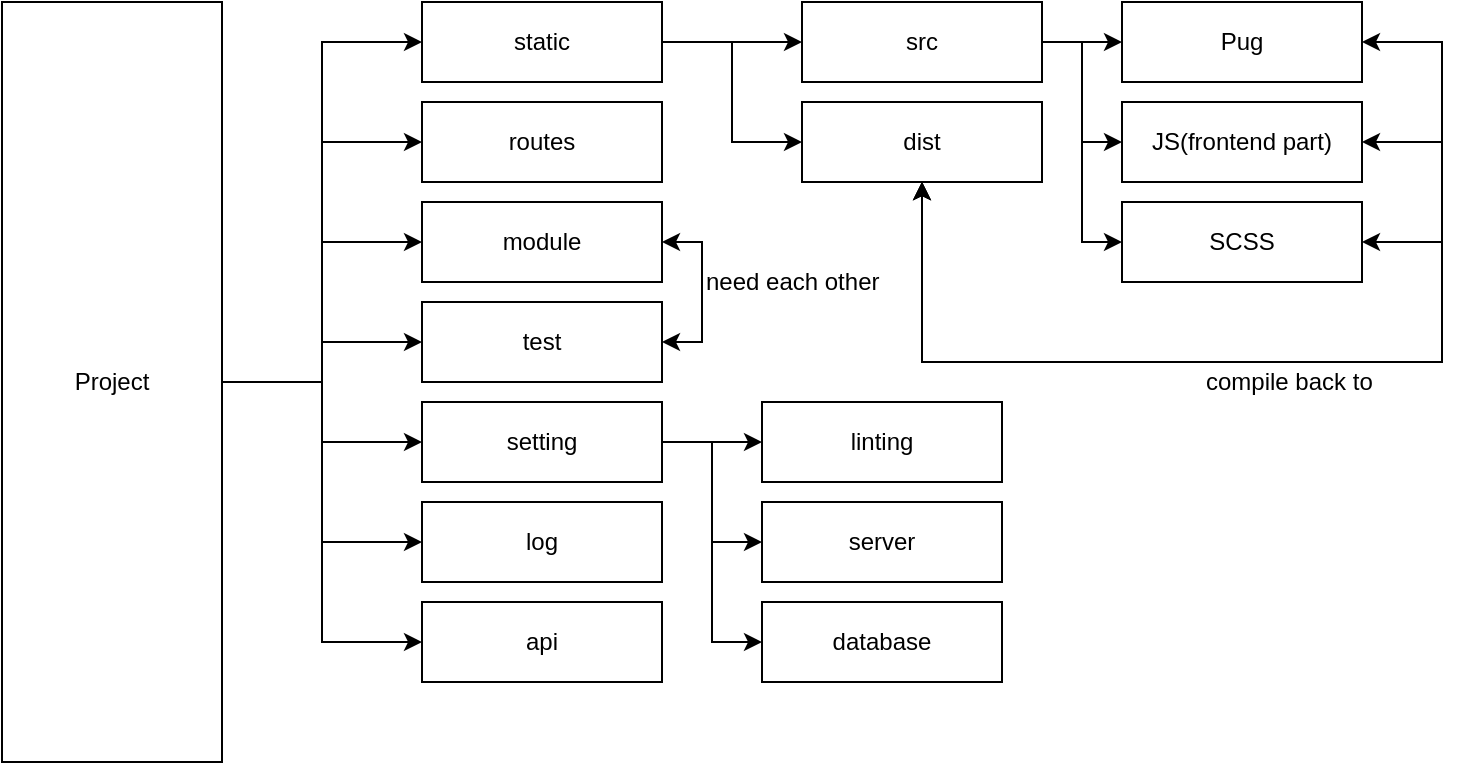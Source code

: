 <mxfile version="10.6.6" type="device"><diagram id="qSlM760wJ2IYiTkE6F2B" name="Page-1"><mxGraphModel dx="1162" dy="594" grid="1" gridSize="10" guides="1" tooltips="1" connect="1" arrows="1" fold="1" page="1" pageScale="1" pageWidth="850" pageHeight="1100" math="0" shadow="0"><root><mxCell id="0"/><mxCell id="1" parent="0"/><mxCell id="FBpfbtGeuZLT0yliINB8-1" value="Project" style="rounded=0;whiteSpace=wrap;html=1;" vertex="1" parent="1"><mxGeometry x="40" y="120" width="110" height="380" as="geometry"/></mxCell><mxCell id="FBpfbtGeuZLT0yliINB8-74" style="edgeStyle=orthogonalEdgeStyle;rounded=0;orthogonalLoop=1;jettySize=auto;html=1;startArrow=classic;startFill=1;endArrow=none;endFill=0;strokeColor=#000000;" edge="1" parent="1" source="FBpfbtGeuZLT0yliINB8-2" target="FBpfbtGeuZLT0yliINB8-1"><mxGeometry relative="1" as="geometry"/></mxCell><mxCell id="FBpfbtGeuZLT0yliINB8-2" value="static" style="rounded=0;whiteSpace=wrap;html=1;" vertex="1" parent="1"><mxGeometry x="250" y="120" width="120" height="40" as="geometry"/></mxCell><mxCell id="FBpfbtGeuZLT0yliINB8-62" style="edgeStyle=orthogonalEdgeStyle;rounded=0;orthogonalLoop=1;jettySize=auto;html=1;entryX=1;entryY=0.5;entryDx=0;entryDy=0;startArrow=classic;startFill=1;endArrow=none;endFill=0;strokeColor=#000000;" edge="1" parent="1" source="FBpfbtGeuZLT0yliINB8-10" target="FBpfbtGeuZLT0yliINB8-2"><mxGeometry relative="1" as="geometry"/></mxCell><mxCell id="FBpfbtGeuZLT0yliINB8-10" value="dist" style="rounded=0;whiteSpace=wrap;html=1;" vertex="1" parent="1"><mxGeometry x="440" y="170" width="120" height="40" as="geometry"/></mxCell><mxCell id="FBpfbtGeuZLT0yliINB8-63" style="edgeStyle=orthogonalEdgeStyle;rounded=0;orthogonalLoop=1;jettySize=auto;html=1;entryX=1;entryY=0.5;entryDx=0;entryDy=0;startArrow=classic;startFill=1;endArrow=none;endFill=0;strokeColor=#000000;" edge="1" parent="1" source="FBpfbtGeuZLT0yliINB8-12" target="FBpfbtGeuZLT0yliINB8-2"><mxGeometry relative="1" as="geometry"/></mxCell><mxCell id="FBpfbtGeuZLT0yliINB8-12" value="src" style="rounded=0;whiteSpace=wrap;html=1;" vertex="1" parent="1"><mxGeometry x="440" y="120" width="120" height="40" as="geometry"/></mxCell><mxCell id="FBpfbtGeuZLT0yliINB8-80" style="edgeStyle=orthogonalEdgeStyle;rounded=0;orthogonalLoop=1;jettySize=auto;html=1;entryX=1;entryY=0.5;entryDx=0;entryDy=0;startArrow=classic;startFill=1;endArrow=none;endFill=0;strokeColor=#000000;" edge="1" parent="1" source="FBpfbtGeuZLT0yliINB8-14" target="FBpfbtGeuZLT0yliINB8-12"><mxGeometry relative="1" as="geometry"/></mxCell><mxCell id="FBpfbtGeuZLT0yliINB8-85" style="edgeStyle=orthogonalEdgeStyle;rounded=0;orthogonalLoop=1;jettySize=auto;html=1;entryX=0.5;entryY=1;entryDx=0;entryDy=0;startArrow=classic;startFill=1;endArrow=classic;endFill=1;strokeColor=#000000;" edge="1" parent="1" source="FBpfbtGeuZLT0yliINB8-14" target="FBpfbtGeuZLT0yliINB8-10"><mxGeometry relative="1" as="geometry"><Array as="points"><mxPoint x="760" y="190"/><mxPoint x="760" y="300"/><mxPoint x="500" y="300"/></Array></mxGeometry></mxCell><mxCell id="FBpfbtGeuZLT0yliINB8-14" value="JS(frontend part)" style="rounded=0;whiteSpace=wrap;html=1;" vertex="1" parent="1"><mxGeometry x="600" y="170" width="120" height="40" as="geometry"/></mxCell><mxCell id="FBpfbtGeuZLT0yliINB8-81" style="edgeStyle=orthogonalEdgeStyle;rounded=0;orthogonalLoop=1;jettySize=auto;html=1;entryX=1;entryY=0.5;entryDx=0;entryDy=0;startArrow=classic;startFill=1;endArrow=none;endFill=0;strokeColor=#000000;" edge="1" parent="1" source="FBpfbtGeuZLT0yliINB8-15" target="FBpfbtGeuZLT0yliINB8-12"><mxGeometry relative="1" as="geometry"/></mxCell><mxCell id="FBpfbtGeuZLT0yliINB8-86" style="edgeStyle=orthogonalEdgeStyle;rounded=0;orthogonalLoop=1;jettySize=auto;html=1;entryX=0.5;entryY=1;entryDx=0;entryDy=0;startArrow=classic;startFill=1;endArrow=classic;endFill=1;strokeColor=#000000;" edge="1" parent="1" source="FBpfbtGeuZLT0yliINB8-15" target="FBpfbtGeuZLT0yliINB8-10"><mxGeometry relative="1" as="geometry"><Array as="points"><mxPoint x="760" y="240"/><mxPoint x="760" y="300"/><mxPoint x="500" y="300"/></Array></mxGeometry></mxCell><mxCell id="FBpfbtGeuZLT0yliINB8-15" value="SCSS" style="rounded=0;whiteSpace=wrap;html=1;" vertex="1" parent="1"><mxGeometry x="600" y="220" width="120" height="40" as="geometry"/></mxCell><mxCell id="FBpfbtGeuZLT0yliINB8-79" style="edgeStyle=orthogonalEdgeStyle;rounded=0;orthogonalLoop=1;jettySize=auto;html=1;entryX=1;entryY=0.5;entryDx=0;entryDy=0;startArrow=classic;startFill=1;endArrow=none;endFill=0;strokeColor=#000000;" edge="1" parent="1" source="FBpfbtGeuZLT0yliINB8-22" target="FBpfbtGeuZLT0yliINB8-12"><mxGeometry relative="1" as="geometry"/></mxCell><mxCell id="FBpfbtGeuZLT0yliINB8-84" style="edgeStyle=orthogonalEdgeStyle;rounded=0;orthogonalLoop=1;jettySize=auto;html=1;entryX=0.5;entryY=1;entryDx=0;entryDy=0;startArrow=classic;startFill=1;endArrow=classic;endFill=1;strokeColor=#000000;" edge="1" parent="1" source="FBpfbtGeuZLT0yliINB8-22" target="FBpfbtGeuZLT0yliINB8-10"><mxGeometry relative="1" as="geometry"><Array as="points"><mxPoint x="760" y="140"/><mxPoint x="760" y="300"/><mxPoint x="500" y="300"/></Array></mxGeometry></mxCell><mxCell id="FBpfbtGeuZLT0yliINB8-22" value="Pug" style="rounded=0;whiteSpace=wrap;html=1;" vertex="1" parent="1"><mxGeometry x="600" y="120" width="120" height="40" as="geometry"/></mxCell><mxCell id="FBpfbtGeuZLT0yliINB8-73" style="edgeStyle=orthogonalEdgeStyle;rounded=0;orthogonalLoop=1;jettySize=auto;html=1;startArrow=classic;startFill=1;endArrow=none;endFill=0;strokeColor=#000000;" edge="1" parent="1" source="FBpfbtGeuZLT0yliINB8-39" target="FBpfbtGeuZLT0yliINB8-1"><mxGeometry relative="1" as="geometry"/></mxCell><mxCell id="FBpfbtGeuZLT0yliINB8-39" value="routes" style="rounded=0;whiteSpace=wrap;html=1;" vertex="1" parent="1"><mxGeometry x="250" y="170" width="120" height="40" as="geometry"/></mxCell><mxCell id="FBpfbtGeuZLT0yliINB8-70" style="edgeStyle=orthogonalEdgeStyle;rounded=0;orthogonalLoop=1;jettySize=auto;html=1;startArrow=classic;startFill=1;endArrow=none;endFill=0;strokeColor=#000000;" edge="1" parent="1" source="FBpfbtGeuZLT0yliINB8-41" target="FBpfbtGeuZLT0yliINB8-1"><mxGeometry relative="1" as="geometry"/></mxCell><mxCell id="FBpfbtGeuZLT0yliINB8-41" value="test" style="rounded=0;whiteSpace=wrap;html=1;" vertex="1" parent="1"><mxGeometry x="250" y="270" width="120" height="40" as="geometry"/></mxCell><mxCell id="FBpfbtGeuZLT0yliINB8-71" style="edgeStyle=orthogonalEdgeStyle;rounded=0;orthogonalLoop=1;jettySize=auto;html=1;startArrow=classic;startFill=1;endArrow=none;endFill=0;strokeColor=#000000;" edge="1" parent="1" source="FBpfbtGeuZLT0yliINB8-42" target="FBpfbtGeuZLT0yliINB8-1"><mxGeometry relative="1" as="geometry"/></mxCell><mxCell id="FBpfbtGeuZLT0yliINB8-42" value="module" style="rounded=0;whiteSpace=wrap;html=1;" vertex="1" parent="1"><mxGeometry x="250" y="220" width="120" height="40" as="geometry"/></mxCell><mxCell id="FBpfbtGeuZLT0yliINB8-69" style="edgeStyle=orthogonalEdgeStyle;rounded=0;orthogonalLoop=1;jettySize=auto;html=1;startArrow=classic;startFill=1;endArrow=none;endFill=0;strokeColor=#000000;" edge="1" parent="1" source="FBpfbtGeuZLT0yliINB8-47" target="FBpfbtGeuZLT0yliINB8-1"><mxGeometry relative="1" as="geometry"/></mxCell><mxCell id="FBpfbtGeuZLT0yliINB8-47" value="setting" style="rounded=0;whiteSpace=wrap;html=1;" vertex="1" parent="1"><mxGeometry x="250" y="320" width="120" height="40" as="geometry"/></mxCell><mxCell id="FBpfbtGeuZLT0yliINB8-59" style="edgeStyle=orthogonalEdgeStyle;rounded=0;orthogonalLoop=1;jettySize=auto;html=1;entryX=1;entryY=0.5;entryDx=0;entryDy=0;startArrow=classic;startFill=1;endArrow=none;endFill=0;strokeColor=#000000;" edge="1" parent="1" source="FBpfbtGeuZLT0yliINB8-56" target="FBpfbtGeuZLT0yliINB8-47"><mxGeometry relative="1" as="geometry"/></mxCell><mxCell id="FBpfbtGeuZLT0yliINB8-56" value="linting" style="rounded=0;whiteSpace=wrap;html=1;" vertex="1" parent="1"><mxGeometry x="420" y="320" width="120" height="40" as="geometry"/></mxCell><mxCell id="FBpfbtGeuZLT0yliINB8-60" style="edgeStyle=orthogonalEdgeStyle;rounded=0;orthogonalLoop=1;jettySize=auto;html=1;entryX=1;entryY=0.5;entryDx=0;entryDy=0;startArrow=classic;startFill=1;endArrow=none;endFill=0;strokeColor=#000000;" edge="1" parent="1" source="FBpfbtGeuZLT0yliINB8-57" target="FBpfbtGeuZLT0yliINB8-47"><mxGeometry relative="1" as="geometry"/></mxCell><mxCell id="FBpfbtGeuZLT0yliINB8-57" value="server" style="rounded=0;whiteSpace=wrap;html=1;" vertex="1" parent="1"><mxGeometry x="420" y="370" width="120" height="40" as="geometry"/></mxCell><mxCell id="FBpfbtGeuZLT0yliINB8-68" style="edgeStyle=orthogonalEdgeStyle;rounded=0;orthogonalLoop=1;jettySize=auto;html=1;startArrow=classic;startFill=1;endArrow=none;endFill=0;strokeColor=#000000;" edge="1" parent="1" source="FBpfbtGeuZLT0yliINB8-64" target="FBpfbtGeuZLT0yliINB8-1"><mxGeometry relative="1" as="geometry"/></mxCell><mxCell id="FBpfbtGeuZLT0yliINB8-64" value="log" style="rounded=0;whiteSpace=wrap;html=1;" vertex="1" parent="1"><mxGeometry x="250" y="370" width="120" height="40" as="geometry"/></mxCell><mxCell id="FBpfbtGeuZLT0yliINB8-76" style="edgeStyle=orthogonalEdgeStyle;rounded=0;orthogonalLoop=1;jettySize=auto;html=1;startArrow=classic;startFill=1;endArrow=none;endFill=0;strokeColor=#000000;" edge="1" parent="1" source="FBpfbtGeuZLT0yliINB8-75" target="FBpfbtGeuZLT0yliINB8-1"><mxGeometry relative="1" as="geometry"/></mxCell><mxCell id="FBpfbtGeuZLT0yliINB8-75" value="api" style="rounded=0;whiteSpace=wrap;html=1;" vertex="1" parent="1"><mxGeometry x="250" y="420" width="120" height="40" as="geometry"/></mxCell><mxCell id="FBpfbtGeuZLT0yliINB8-78" style="edgeStyle=orthogonalEdgeStyle;rounded=0;orthogonalLoop=1;jettySize=auto;html=1;entryX=1;entryY=0.5;entryDx=0;entryDy=0;startArrow=classic;startFill=1;endArrow=none;endFill=0;strokeColor=#000000;" edge="1" parent="1" source="FBpfbtGeuZLT0yliINB8-77" target="FBpfbtGeuZLT0yliINB8-47"><mxGeometry relative="1" as="geometry"/></mxCell><mxCell id="FBpfbtGeuZLT0yliINB8-77" value="database" style="rounded=0;whiteSpace=wrap;html=1;" vertex="1" parent="1"><mxGeometry x="420" y="420" width="120" height="40" as="geometry"/></mxCell><mxCell id="FBpfbtGeuZLT0yliINB8-82" style="edgeStyle=orthogonalEdgeStyle;rounded=0;orthogonalLoop=1;jettySize=auto;html=1;startArrow=classic;startFill=1;endArrow=classic;endFill=1;strokeColor=#000000;entryX=1;entryY=0.5;entryDx=0;entryDy=0;" edge="1" parent="1" source="FBpfbtGeuZLT0yliINB8-42" target="FBpfbtGeuZLT0yliINB8-41"><mxGeometry relative="1" as="geometry"><Array as="points"><mxPoint x="390" y="240"/><mxPoint x="390" y="290"/></Array></mxGeometry></mxCell><mxCell id="FBpfbtGeuZLT0yliINB8-83" value="&lt;div&gt;need each other&lt;/div&gt;" style="text;html=1;resizable=0;points=[];autosize=1;align=left;verticalAlign=top;spacingTop=-4;" vertex="1" parent="1"><mxGeometry x="390" y="250" width="100" height="20" as="geometry"/></mxCell><mxCell id="FBpfbtGeuZLT0yliINB8-87" value="compile back to" style="text;html=1;resizable=0;points=[];autosize=1;align=left;verticalAlign=top;spacingTop=-4;" vertex="1" parent="1"><mxGeometry x="640" y="300" width="100" height="20" as="geometry"/></mxCell></root></mxGraphModel></diagram></mxfile>